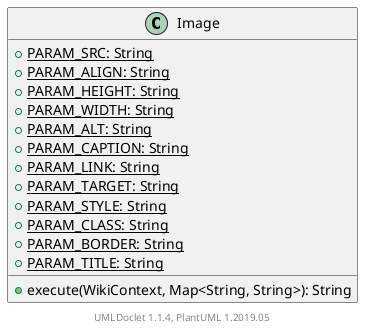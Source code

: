 @startuml

    class Image [[Image.html]] {
        {static} +PARAM_SRC: String
        {static} +PARAM_ALIGN: String
        {static} +PARAM_HEIGHT: String
        {static} +PARAM_WIDTH: String
        {static} +PARAM_ALT: String
        {static} +PARAM_CAPTION: String
        {static} +PARAM_LINK: String
        {static} +PARAM_TARGET: String
        {static} +PARAM_STYLE: String
        {static} +PARAM_CLASS: String
        {static} +PARAM_BORDER: String
        {static} +PARAM_TITLE: String
        +execute(WikiContext, Map<String, String>): String
    }


    center footer UMLDoclet 1.1.4, PlantUML 1.2019.05
@enduml
